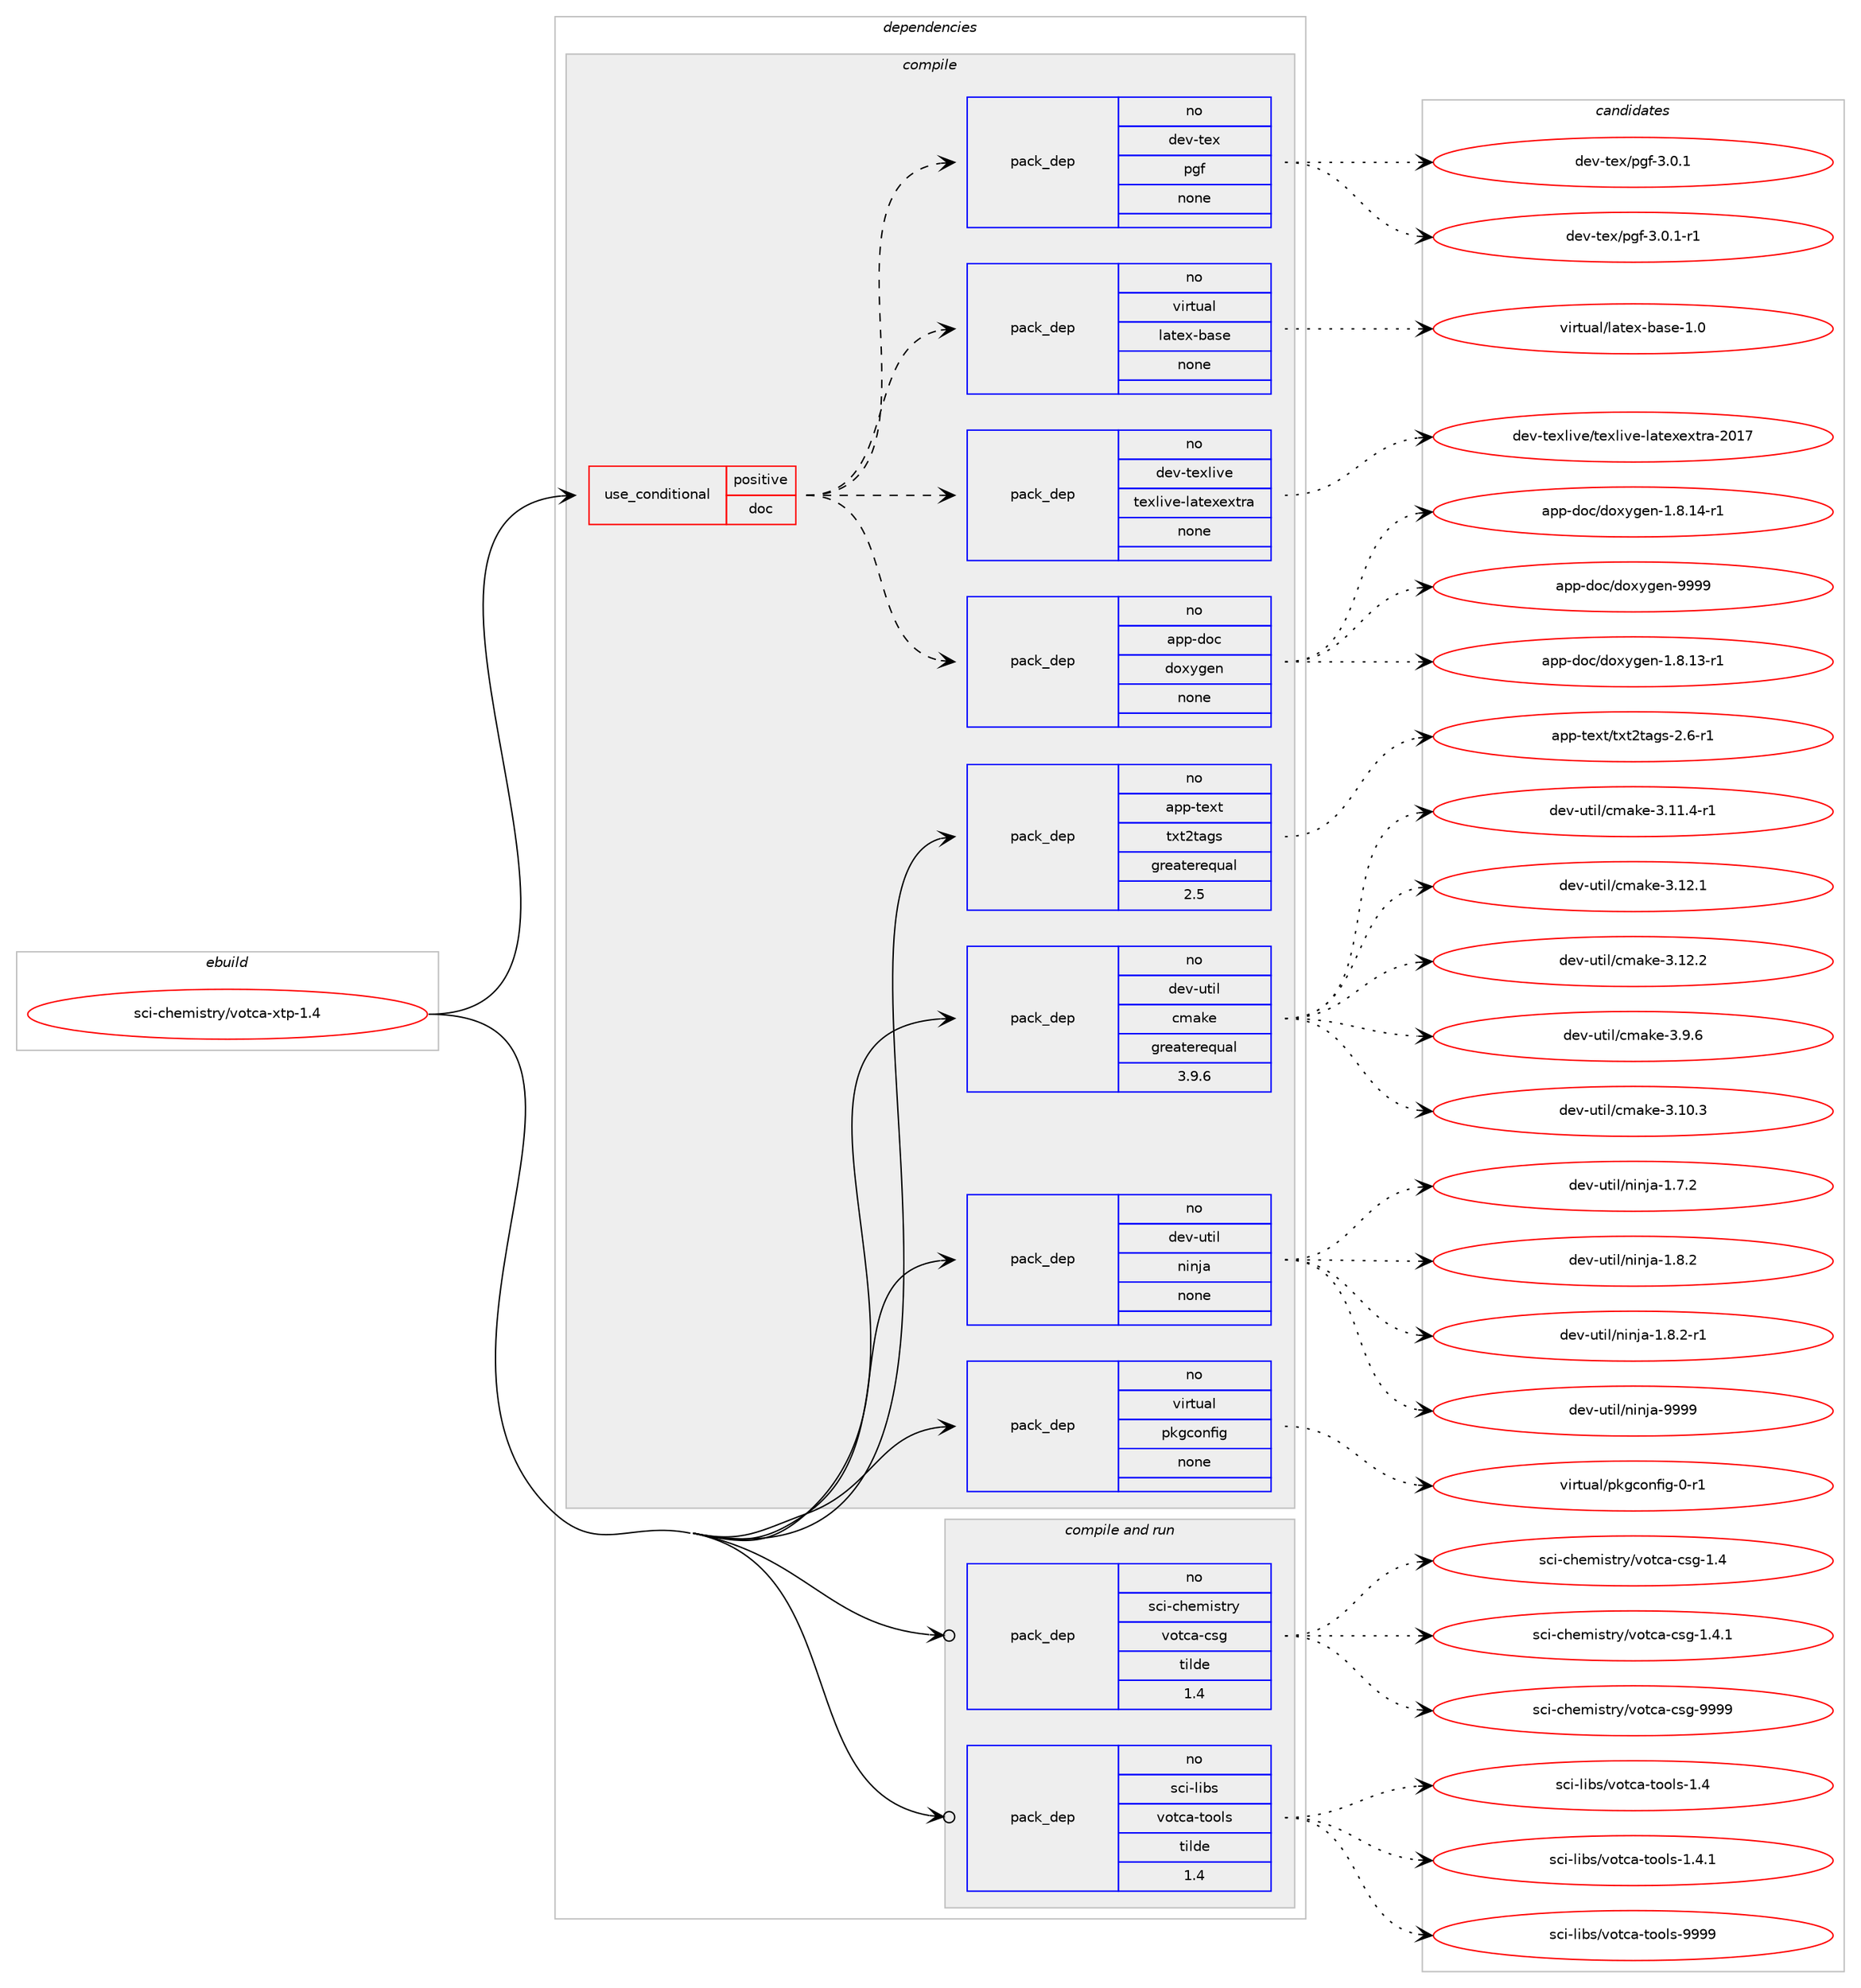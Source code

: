 digraph prolog {

# *************
# Graph options
# *************

newrank=true;
concentrate=true;
compound=true;
graph [rankdir=LR,fontname=Helvetica,fontsize=10,ranksep=1.5];#, ranksep=2.5, nodesep=0.2];
edge  [arrowhead=vee];
node  [fontname=Helvetica,fontsize=10];

# **********
# The ebuild
# **********

subgraph cluster_leftcol {
color=gray;
rank=same;
label=<<i>ebuild</i>>;
id [label="sci-chemistry/votca-xtp-1.4", color=red, width=4, href="../sci-chemistry/votca-xtp-1.4.svg"];
}

# ****************
# The dependencies
# ****************

subgraph cluster_midcol {
color=gray;
label=<<i>dependencies</i>>;
subgraph cluster_compile {
fillcolor="#eeeeee";
style=filled;
label=<<i>compile</i>>;
subgraph cond86 {
dependency306 [label=<<TABLE BORDER="0" CELLBORDER="1" CELLSPACING="0" CELLPADDING="4"><TR><TD ROWSPAN="3" CELLPADDING="10">use_conditional</TD></TR><TR><TD>positive</TD></TR><TR><TD>doc</TD></TR></TABLE>>, shape=none, color=red];
subgraph pack219 {
dependency307 [label=<<TABLE BORDER="0" CELLBORDER="1" CELLSPACING="0" CELLPADDING="4" WIDTH="220"><TR><TD ROWSPAN="6" CELLPADDING="30">pack_dep</TD></TR><TR><TD WIDTH="110">no</TD></TR><TR><TD>app-doc</TD></TR><TR><TD>doxygen</TD></TR><TR><TD>none</TD></TR><TR><TD></TD></TR></TABLE>>, shape=none, color=blue];
}
dependency306:e -> dependency307:w [weight=20,style="dashed",arrowhead="vee"];
subgraph pack220 {
dependency308 [label=<<TABLE BORDER="0" CELLBORDER="1" CELLSPACING="0" CELLPADDING="4" WIDTH="220"><TR><TD ROWSPAN="6" CELLPADDING="30">pack_dep</TD></TR><TR><TD WIDTH="110">no</TD></TR><TR><TD>dev-texlive</TD></TR><TR><TD>texlive-latexextra</TD></TR><TR><TD>none</TD></TR><TR><TD></TD></TR></TABLE>>, shape=none, color=blue];
}
dependency306:e -> dependency308:w [weight=20,style="dashed",arrowhead="vee"];
subgraph pack221 {
dependency309 [label=<<TABLE BORDER="0" CELLBORDER="1" CELLSPACING="0" CELLPADDING="4" WIDTH="220"><TR><TD ROWSPAN="6" CELLPADDING="30">pack_dep</TD></TR><TR><TD WIDTH="110">no</TD></TR><TR><TD>virtual</TD></TR><TR><TD>latex-base</TD></TR><TR><TD>none</TD></TR><TR><TD></TD></TR></TABLE>>, shape=none, color=blue];
}
dependency306:e -> dependency309:w [weight=20,style="dashed",arrowhead="vee"];
subgraph pack222 {
dependency310 [label=<<TABLE BORDER="0" CELLBORDER="1" CELLSPACING="0" CELLPADDING="4" WIDTH="220"><TR><TD ROWSPAN="6" CELLPADDING="30">pack_dep</TD></TR><TR><TD WIDTH="110">no</TD></TR><TR><TD>dev-tex</TD></TR><TR><TD>pgf</TD></TR><TR><TD>none</TD></TR><TR><TD></TD></TR></TABLE>>, shape=none, color=blue];
}
dependency306:e -> dependency310:w [weight=20,style="dashed",arrowhead="vee"];
}
id:e -> dependency306:w [weight=20,style="solid",arrowhead="vee"];
subgraph pack223 {
dependency311 [label=<<TABLE BORDER="0" CELLBORDER="1" CELLSPACING="0" CELLPADDING="4" WIDTH="220"><TR><TD ROWSPAN="6" CELLPADDING="30">pack_dep</TD></TR><TR><TD WIDTH="110">no</TD></TR><TR><TD>app-text</TD></TR><TR><TD>txt2tags</TD></TR><TR><TD>greaterequal</TD></TR><TR><TD>2.5</TD></TR></TABLE>>, shape=none, color=blue];
}
id:e -> dependency311:w [weight=20,style="solid",arrowhead="vee"];
subgraph pack224 {
dependency312 [label=<<TABLE BORDER="0" CELLBORDER="1" CELLSPACING="0" CELLPADDING="4" WIDTH="220"><TR><TD ROWSPAN="6" CELLPADDING="30">pack_dep</TD></TR><TR><TD WIDTH="110">no</TD></TR><TR><TD>dev-util</TD></TR><TR><TD>cmake</TD></TR><TR><TD>greaterequal</TD></TR><TR><TD>3.9.6</TD></TR></TABLE>>, shape=none, color=blue];
}
id:e -> dependency312:w [weight=20,style="solid",arrowhead="vee"];
subgraph pack225 {
dependency313 [label=<<TABLE BORDER="0" CELLBORDER="1" CELLSPACING="0" CELLPADDING="4" WIDTH="220"><TR><TD ROWSPAN="6" CELLPADDING="30">pack_dep</TD></TR><TR><TD WIDTH="110">no</TD></TR><TR><TD>dev-util</TD></TR><TR><TD>ninja</TD></TR><TR><TD>none</TD></TR><TR><TD></TD></TR></TABLE>>, shape=none, color=blue];
}
id:e -> dependency313:w [weight=20,style="solid",arrowhead="vee"];
subgraph pack226 {
dependency314 [label=<<TABLE BORDER="0" CELLBORDER="1" CELLSPACING="0" CELLPADDING="4" WIDTH="220"><TR><TD ROWSPAN="6" CELLPADDING="30">pack_dep</TD></TR><TR><TD WIDTH="110">no</TD></TR><TR><TD>virtual</TD></TR><TR><TD>pkgconfig</TD></TR><TR><TD>none</TD></TR><TR><TD></TD></TR></TABLE>>, shape=none, color=blue];
}
id:e -> dependency314:w [weight=20,style="solid",arrowhead="vee"];
}
subgraph cluster_compileandrun {
fillcolor="#eeeeee";
style=filled;
label=<<i>compile and run</i>>;
subgraph pack227 {
dependency315 [label=<<TABLE BORDER="0" CELLBORDER="1" CELLSPACING="0" CELLPADDING="4" WIDTH="220"><TR><TD ROWSPAN="6" CELLPADDING="30">pack_dep</TD></TR><TR><TD WIDTH="110">no</TD></TR><TR><TD>sci-chemistry</TD></TR><TR><TD>votca-csg</TD></TR><TR><TD>tilde</TD></TR><TR><TD>1.4</TD></TR></TABLE>>, shape=none, color=blue];
}
id:e -> dependency315:w [weight=20,style="solid",arrowhead="odotvee"];
subgraph pack228 {
dependency316 [label=<<TABLE BORDER="0" CELLBORDER="1" CELLSPACING="0" CELLPADDING="4" WIDTH="220"><TR><TD ROWSPAN="6" CELLPADDING="30">pack_dep</TD></TR><TR><TD WIDTH="110">no</TD></TR><TR><TD>sci-libs</TD></TR><TR><TD>votca-tools</TD></TR><TR><TD>tilde</TD></TR><TR><TD>1.4</TD></TR></TABLE>>, shape=none, color=blue];
}
id:e -> dependency316:w [weight=20,style="solid",arrowhead="odotvee"];
}
subgraph cluster_run {
fillcolor="#eeeeee";
style=filled;
label=<<i>run</i>>;
}
}

# **************
# The candidates
# **************

subgraph cluster_choices {
rank=same;
color=gray;
label=<<i>candidates</i>>;

subgraph choice219 {
color=black;
nodesep=1;
choice97112112451001119947100111120121103101110454946564649514511449 [label="app-doc/doxygen-1.8.13-r1", color=red, width=4,href="../app-doc/doxygen-1.8.13-r1.svg"];
choice97112112451001119947100111120121103101110454946564649524511449 [label="app-doc/doxygen-1.8.14-r1", color=red, width=4,href="../app-doc/doxygen-1.8.14-r1.svg"];
choice971121124510011199471001111201211031011104557575757 [label="app-doc/doxygen-9999", color=red, width=4,href="../app-doc/doxygen-9999.svg"];
dependency307:e -> choice97112112451001119947100111120121103101110454946564649514511449:w [style=dotted,weight="100"];
dependency307:e -> choice97112112451001119947100111120121103101110454946564649524511449:w [style=dotted,weight="100"];
dependency307:e -> choice971121124510011199471001111201211031011104557575757:w [style=dotted,weight="100"];
}
subgraph choice220 {
color=black;
nodesep=1;
choice10010111845116101120108105118101471161011201081051181014510897116101120101120116114974550484955 [label="dev-texlive/texlive-latexextra-2017", color=red, width=4,href="../dev-texlive/texlive-latexextra-2017.svg"];
dependency308:e -> choice10010111845116101120108105118101471161011201081051181014510897116101120101120116114974550484955:w [style=dotted,weight="100"];
}
subgraph choice221 {
color=black;
nodesep=1;
choice11810511411611797108471089711610112045989711510145494648 [label="virtual/latex-base-1.0", color=red, width=4,href="../virtual/latex-base-1.0.svg"];
dependency309:e -> choice11810511411611797108471089711610112045989711510145494648:w [style=dotted,weight="100"];
}
subgraph choice222 {
color=black;
nodesep=1;
choice1001011184511610112047112103102455146484649 [label="dev-tex/pgf-3.0.1", color=red, width=4,href="../dev-tex/pgf-3.0.1.svg"];
choice10010111845116101120471121031024551464846494511449 [label="dev-tex/pgf-3.0.1-r1", color=red, width=4,href="../dev-tex/pgf-3.0.1-r1.svg"];
dependency310:e -> choice1001011184511610112047112103102455146484649:w [style=dotted,weight="100"];
dependency310:e -> choice10010111845116101120471121031024551464846494511449:w [style=dotted,weight="100"];
}
subgraph choice223 {
color=black;
nodesep=1;
choice9711211245116101120116471161201165011697103115455046544511449 [label="app-text/txt2tags-2.6-r1", color=red, width=4,href="../app-text/txt2tags-2.6-r1.svg"];
dependency311:e -> choice9711211245116101120116471161201165011697103115455046544511449:w [style=dotted,weight="100"];
}
subgraph choice224 {
color=black;
nodesep=1;
choice1001011184511711610510847991099710710145514649484651 [label="dev-util/cmake-3.10.3", color=red, width=4,href="../dev-util/cmake-3.10.3.svg"];
choice10010111845117116105108479910997107101455146494946524511449 [label="dev-util/cmake-3.11.4-r1", color=red, width=4,href="../dev-util/cmake-3.11.4-r1.svg"];
choice1001011184511711610510847991099710710145514649504649 [label="dev-util/cmake-3.12.1", color=red, width=4,href="../dev-util/cmake-3.12.1.svg"];
choice1001011184511711610510847991099710710145514649504650 [label="dev-util/cmake-3.12.2", color=red, width=4,href="../dev-util/cmake-3.12.2.svg"];
choice10010111845117116105108479910997107101455146574654 [label="dev-util/cmake-3.9.6", color=red, width=4,href="../dev-util/cmake-3.9.6.svg"];
dependency312:e -> choice1001011184511711610510847991099710710145514649484651:w [style=dotted,weight="100"];
dependency312:e -> choice10010111845117116105108479910997107101455146494946524511449:w [style=dotted,weight="100"];
dependency312:e -> choice1001011184511711610510847991099710710145514649504649:w [style=dotted,weight="100"];
dependency312:e -> choice1001011184511711610510847991099710710145514649504650:w [style=dotted,weight="100"];
dependency312:e -> choice10010111845117116105108479910997107101455146574654:w [style=dotted,weight="100"];
}
subgraph choice225 {
color=black;
nodesep=1;
choice100101118451171161051084711010511010697454946554650 [label="dev-util/ninja-1.7.2", color=red, width=4,href="../dev-util/ninja-1.7.2.svg"];
choice100101118451171161051084711010511010697454946564650 [label="dev-util/ninja-1.8.2", color=red, width=4,href="../dev-util/ninja-1.8.2.svg"];
choice1001011184511711610510847110105110106974549465646504511449 [label="dev-util/ninja-1.8.2-r1", color=red, width=4,href="../dev-util/ninja-1.8.2-r1.svg"];
choice1001011184511711610510847110105110106974557575757 [label="dev-util/ninja-9999", color=red, width=4,href="../dev-util/ninja-9999.svg"];
dependency313:e -> choice100101118451171161051084711010511010697454946554650:w [style=dotted,weight="100"];
dependency313:e -> choice100101118451171161051084711010511010697454946564650:w [style=dotted,weight="100"];
dependency313:e -> choice1001011184511711610510847110105110106974549465646504511449:w [style=dotted,weight="100"];
dependency313:e -> choice1001011184511711610510847110105110106974557575757:w [style=dotted,weight="100"];
}
subgraph choice226 {
color=black;
nodesep=1;
choice11810511411611797108471121071039911111010210510345484511449 [label="virtual/pkgconfig-0-r1", color=red, width=4,href="../virtual/pkgconfig-0-r1.svg"];
dependency314:e -> choice11810511411611797108471121071039911111010210510345484511449:w [style=dotted,weight="100"];
}
subgraph choice227 {
color=black;
nodesep=1;
choice115991054599104101109105115116114121471181111169997459911510345494652 [label="sci-chemistry/votca-csg-1.4", color=red, width=4,href="../sci-chemistry/votca-csg-1.4.svg"];
choice1159910545991041011091051151161141214711811111699974599115103454946524649 [label="sci-chemistry/votca-csg-1.4.1", color=red, width=4,href="../sci-chemistry/votca-csg-1.4.1.svg"];
choice11599105459910410110910511511611412147118111116999745991151034557575757 [label="sci-chemistry/votca-csg-9999", color=red, width=4,href="../sci-chemistry/votca-csg-9999.svg"];
dependency315:e -> choice115991054599104101109105115116114121471181111169997459911510345494652:w [style=dotted,weight="100"];
dependency315:e -> choice1159910545991041011091051151161141214711811111699974599115103454946524649:w [style=dotted,weight="100"];
dependency315:e -> choice11599105459910410110910511511611412147118111116999745991151034557575757:w [style=dotted,weight="100"];
}
subgraph choice228 {
color=black;
nodesep=1;
choice1159910545108105981154711811111699974511611111110811545494652 [label="sci-libs/votca-tools-1.4", color=red, width=4,href="../sci-libs/votca-tools-1.4.svg"];
choice11599105451081059811547118111116999745116111111108115454946524649 [label="sci-libs/votca-tools-1.4.1", color=red, width=4,href="../sci-libs/votca-tools-1.4.1.svg"];
choice115991054510810598115471181111169997451161111111081154557575757 [label="sci-libs/votca-tools-9999", color=red, width=4,href="../sci-libs/votca-tools-9999.svg"];
dependency316:e -> choice1159910545108105981154711811111699974511611111110811545494652:w [style=dotted,weight="100"];
dependency316:e -> choice11599105451081059811547118111116999745116111111108115454946524649:w [style=dotted,weight="100"];
dependency316:e -> choice115991054510810598115471181111169997451161111111081154557575757:w [style=dotted,weight="100"];
}
}

}
